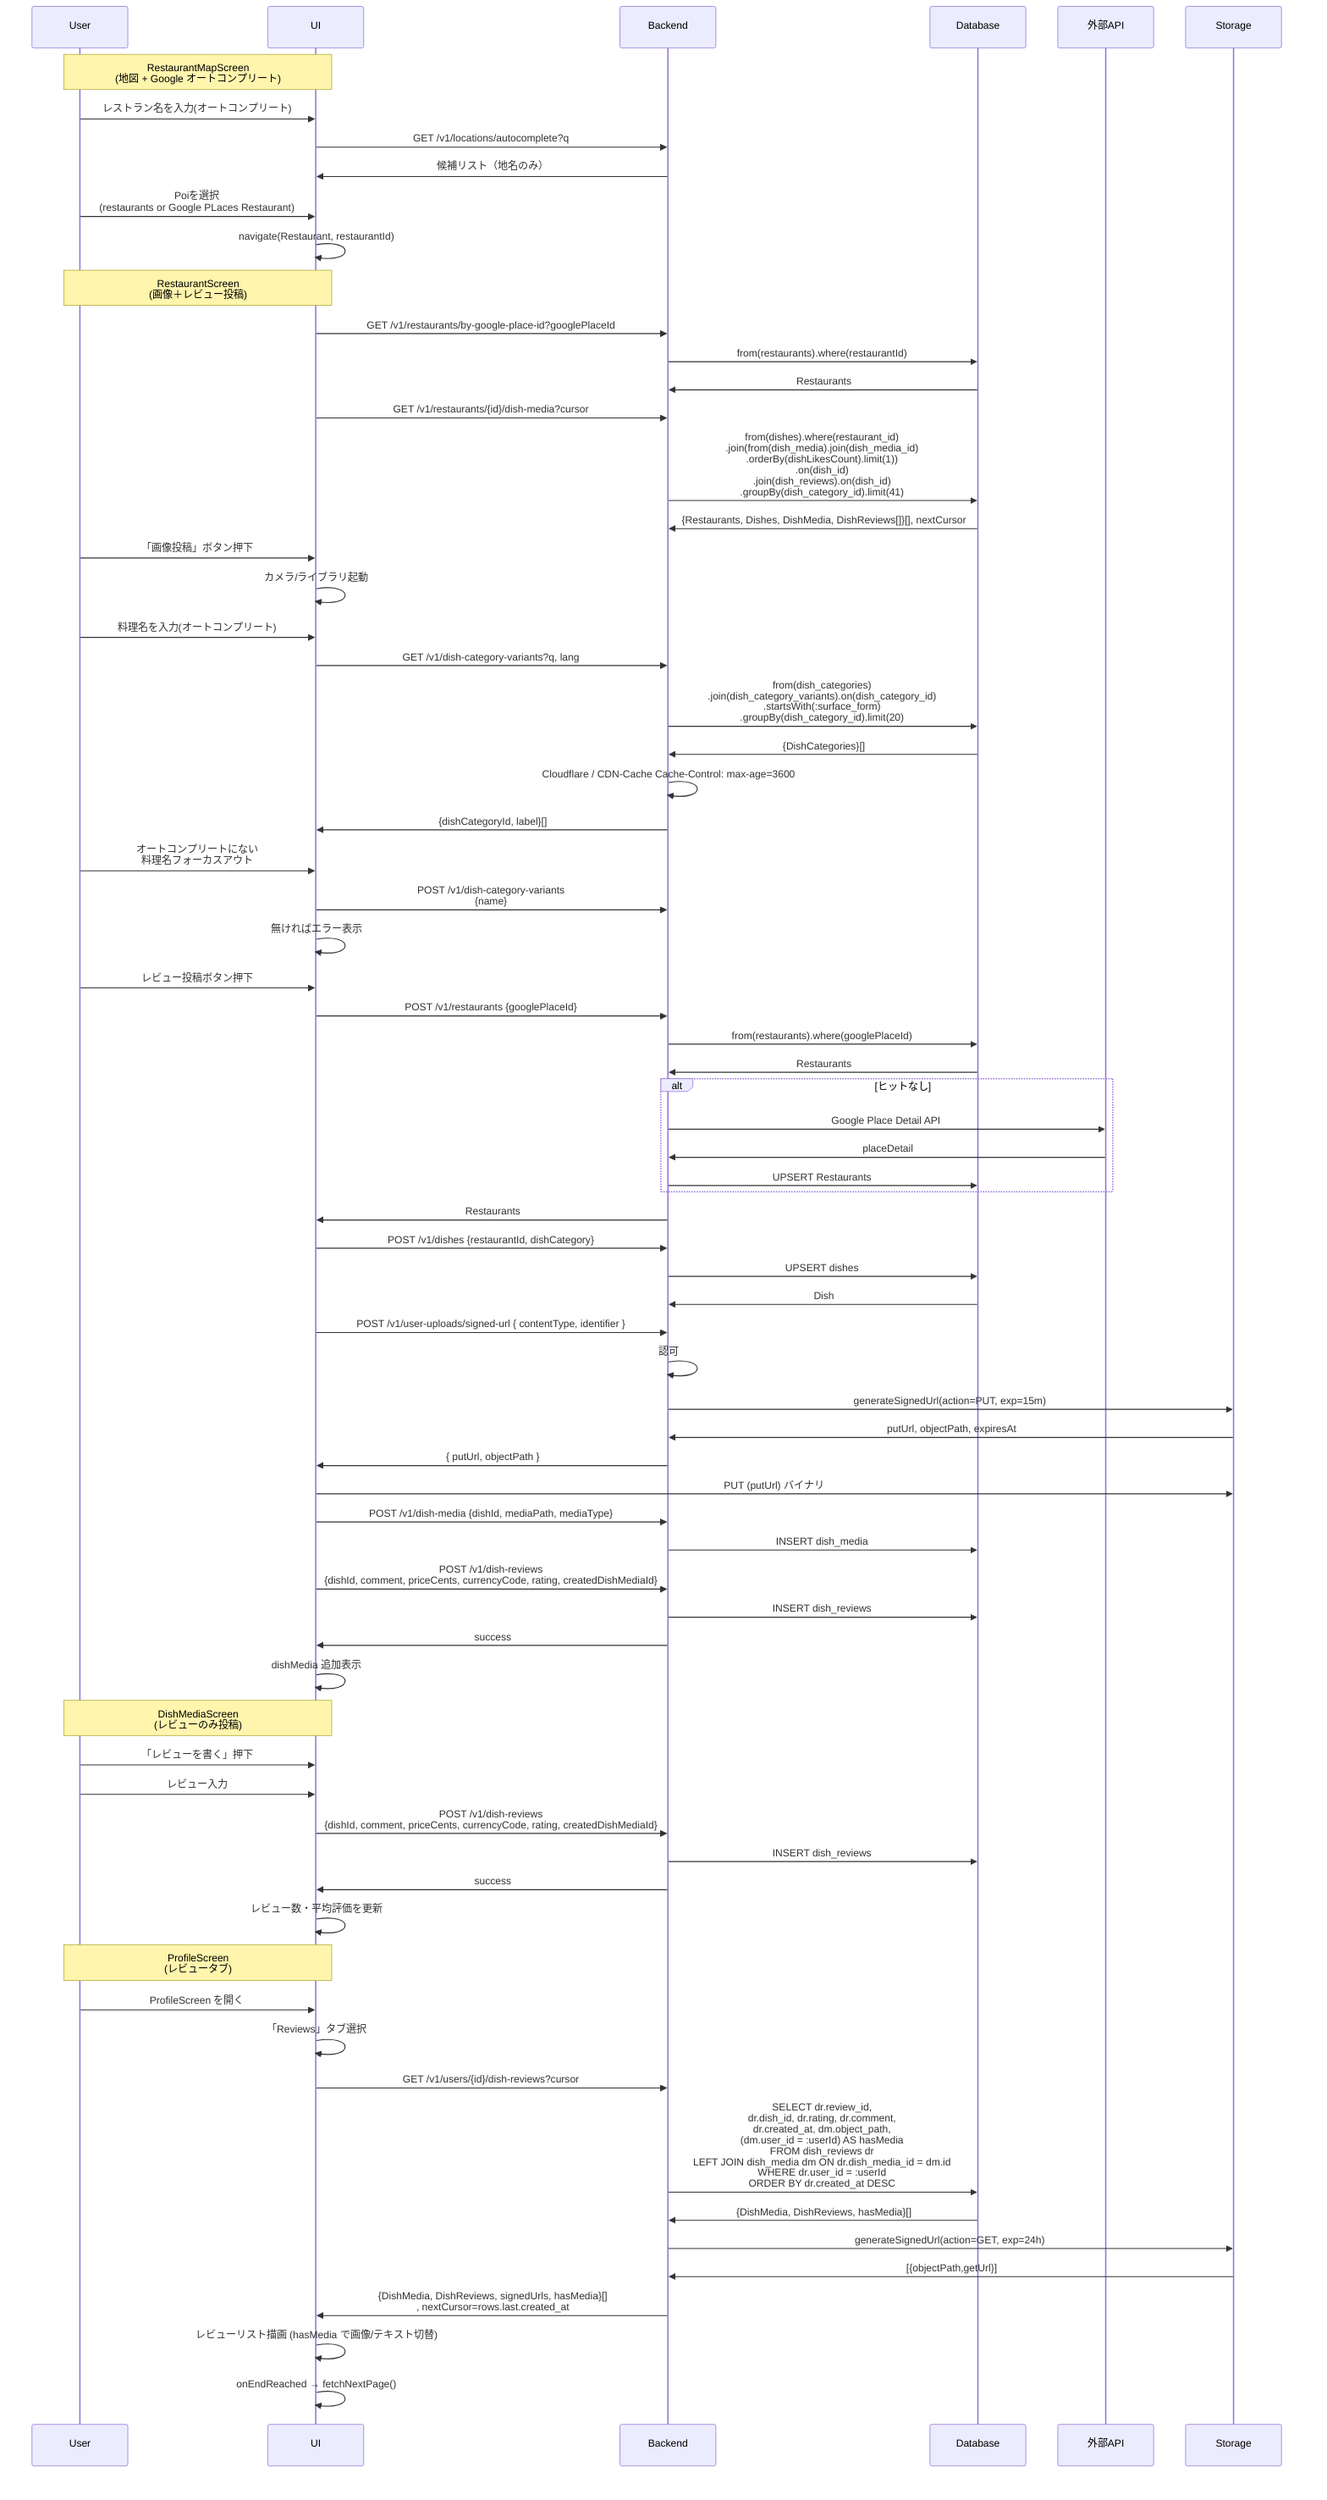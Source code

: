 sequenceDiagram
    %% 共通登場人物
    participant User
    participant UI
    participant Backend
    participant Database
    participant 外部API
    participant Storage

%% review/restaurant‑map ────────────────────────
    Note over User,UI: RestaurantMapScreen<br>(地図 + Google オートコンプリート)
    User ->> UI: レストラン名を入力(オートコンプリート)
        UI ->> Backend: GET /v1/locations/autocomplete?q
            Backend ->> UI: 候補リスト（地名のみ）
    User ->> UI: Poiを選択<br>(restaurants or Google PLaces Restaurant)
        UI ->> UI: navigate(Restaurant, restaurantId)

    %% review/restaurant‑screen 画像＋レビュー投稿 ───────
    Note over User,UI: RestaurantScreen<br>(画像＋レビュー投稿)
        UI ->> Backend: GET /v1/restaurants/by-google-place-id?googlePlaceId
            Backend ->> Database: from(restaurants).where(restaurantId)
                Database ->> Backend: Restaurants
        UI ->> Backend: GET /v1/restaurants/{id}/dish-media?cursor
            Backend ->> Database: from(dishes).where(restaurant_id)<br>.join(from(dish_media).join(dish_media_id)<br>.orderBy(dishLikesCount).limit(1))<br>.on(dish_id)<br>.join(dish_reviews).on(dish_id)<br>.groupBy(dish_category_id).limit(41)
                Database ->> Backend: {Restaurants, Dishes, DishMedia, DishReviews[]}[], nextCursor
    User ->> UI: 「画像投稿」ボタン押下
        UI ->> UI: カメラ/ライブラリ起動
    User ->> UI: 料理名を入力(オートコンプリート)
        UI ->> Backend: GET /v1/dish-category-variants?q, lang
            Backend ->> Database: from(dish_categories)<br>.join(dish_category_variants).on(dish_category_id)<br>.startsWith(:surface_form)<br>.groupBy(dish_category_id).limit(20)
                Database ->> Backend: {DishCategories}[]
            Backend ->> Backend: Cloudflare / CDN‐Cache Cache-Control: max-age=3600
            Backend ->> UI: {dishCategoryId, label}[]
    User ->> UI: オートコンプリートにない<br>料理名フォーカスアウト
        UI ->> Backend: POST /v1/dish-category-variants<br>{name}
        UI ->> UI: 無ければエラー表示
    User ->> UI: レビュー投稿ボタン押下
        UI ->> Backend: POST /v1/restaurants {googlePlaceId}
            Backend ->> Database: from(restaurants).where(googlePlaceId)
                Database ->> Backend: Restaurants
            alt ヒットなし
                Backend ->> 外部API: Google Place Detail API
                    外部API ->> Backend: placeDetail
                Backend ->> Database: UPSERT Restaurants
            end
            Backend ->> UI: Restaurants
        UI ->> Backend: POST /v1/dishes {restaurantId, dishCategory}
            Backend ->> Database: UPSERT dishes
                Database ->> Backend: Dish
        UI ->> Backend: POST /v1/user-uploads/signed-url { contentType, identifier }
            Backend ->> Backend: 認可
            Backend ->> Storage: generateSignedUrl(action=PUT, exp=15m)
                Storage ->> Backend: putUrl, objectPath, expiresAt
            Backend ->> UI: { putUrl, objectPath }
        UI ->> Storage: PUT (putUrl) バイナリ
        UI ->> Backend: POST /v1/dish-media {dishId, mediaPath, mediaType}
            Backend ->> Database: INSERT dish_media
        UI ->> Backend: POST /v1/dish-reviews<br>{dishId, comment, priceCents, currencyCode, rating, createdDishMediaId}
            Backend ->> Database: INSERT dish_reviews
        Backend ->> UI: success
    UI ->> UI: dishMedia 追加表示

    %% review/dish‑media‑screen レビューのみ ───────
    Note over User,UI: DishMediaScreen<br>(レビューのみ投稿)
    User ->> UI: 「レビューを書く」押下
    User ->> UI: レビュー入力
        UI ->> Backend: POST /v1/dish-reviews<br>{dishId, comment, priceCents, currencyCode, rating, createdDishMediaId}
            Backend ->> Database: INSERT dish_reviews
        Backend ->> UI: success
    UI ->> UI: レビュー数・平均評価を更新

%% profile/reviews‑tab レビュー一覧 ──────────────
    Note over User,UI: ProfileScreen<br>(レビュータブ)
    User ->> UI: ProfileScreen を開く
        UI ->> UI: 「Reviews」タブ選択
        UI ->> Backend: GET /v1/users/{id}/dish-reviews?cursor
            Backend ->> Database: SELECT dr.review_id,<br>dr.dish_id, dr.rating, dr.comment,<br>dr.created_at, dm.object_path,<br>(dm.user_id = :userId) AS hasMedia<br>FROM dish_reviews dr<br>LEFT JOIN dish_media dm ON dr.dish_media_id = dm.id<br>WHERE dr.user_id = :userId<br>ORDER BY dr.created_at DESC
                Database ->> Backend: {DishMedia, DishReviews, hasMedia}[]
            Backend ->> Storage: generateSignedUrl(action=GET, exp=24h)
                Storage ->> Backend: [{objectPath,getUrl}]
            Backend ->> UI: {DishMedia, DishReviews, signedUrls, hasMedia}[]<br>, nextCursor=rows.last.created_at
    UI ->> UI: レビューリスト描画 (hasMedia で画像/テキスト切替)
    UI ->> UI: onEndReached → fetchNextPage()